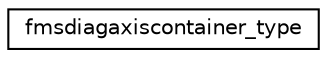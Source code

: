 digraph "Graphical Class Hierarchy"
{
 // INTERACTIVE_SVG=YES
 // LATEX_PDF_SIZE
  edge [fontname="Helvetica",fontsize="10",labelfontname="Helvetica",labelfontsize="10"];
  node [fontname="Helvetica",fontsize="10",shape=record];
  rankdir="LR";
  Node0 [label="fmsdiagaxiscontainer_type",height=0.2,width=0.4,color="black", fillcolor="white", style="filled",URL="$structfms__diag__axis__object__mod_1_1fmsdiagaxiscontainer__type.html",tooltip="Type to hold the diag_axis (either subaxis or a full axis)"];
}
